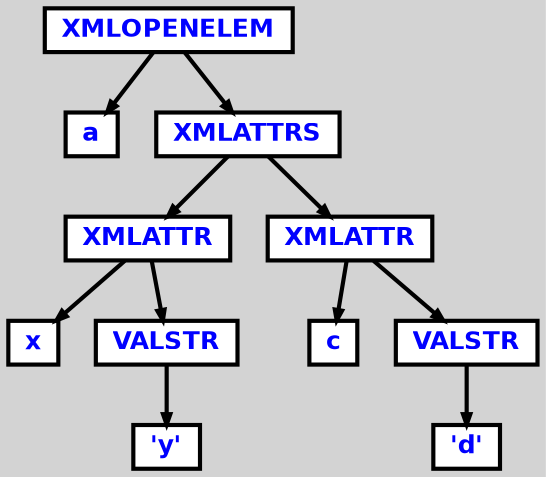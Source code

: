 digraph {

	ordering=out;
	ranksep=.4;
	bgcolor="lightgrey"; node [shape=box, fixedsize=false, fontsize=12, fontname="Helvetica-bold", fontcolor="blue"
		width=.25, height=.25, color="black", fillcolor="white", style="filled, solid, bold"];
	edge [arrowsize=.5, color="black", style="bold"]

  n0 [label="XMLOPENELEM"];
  n1 [label="a"];
  n2 [label="XMLATTRS"];
  n2 [label="XMLATTRS"];
  n3 [label="XMLATTR"];
  n3 [label="XMLATTR"];
  n4 [label="x"];
  n5 [label="VALSTR"];
  n5 [label="VALSTR"];
  n6 [label="'y'"];
  n7 [label="XMLATTR"];
  n7 [label="XMLATTR"];
  n8 [label="c"];
  n9 [label="VALSTR"];
  n9 [label="VALSTR"];
  n10 [label="'d'"];

  n0 -> n1 // "XMLOPENELEM" -> "a"
  n0 -> n2 // "XMLOPENELEM" -> "XMLATTRS"
  n2 -> n3 // "XMLATTRS" -> "XMLATTR"
  n3 -> n4 // "XMLATTR" -> "x"
  n3 -> n5 // "XMLATTR" -> "VALSTR"
  n5 -> n6 // "VALSTR" -> "'y'"
  n2 -> n7 // "XMLATTRS" -> "XMLATTR"
  n7 -> n8 // "XMLATTR" -> "c"
  n7 -> n9 // "XMLATTR" -> "VALSTR"
  n9 -> n10 // "VALSTR" -> "'d'"

}
